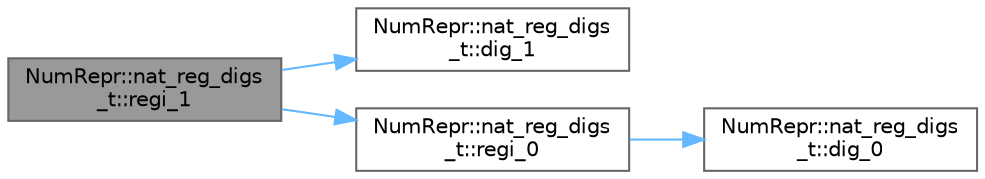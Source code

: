 digraph "NumRepr::nat_reg_digs_t::regi_1"
{
 // INTERACTIVE_SVG=YES
 // LATEX_PDF_SIZE
  bgcolor="transparent";
  edge [fontname=Helvetica,fontsize=10,labelfontname=Helvetica,labelfontsize=10];
  node [fontname=Helvetica,fontsize=10,shape=box,height=0.2,width=0.4];
  rankdir="LR";
  Node1 [label="NumRepr::nat_reg_digs\l_t::regi_1",height=0.2,width=0.4,color="gray40", fillcolor="grey60", style="filled", fontcolor="black",tooltip=" "];
  Node1 -> Node2 [color="steelblue1",style="solid"];
  Node2 [label="NumRepr::nat_reg_digs\l_t::dig_1",height=0.2,width=0.4,color="grey40", fillcolor="white", style="filled",URL="$struct_num_repr_1_1nat__reg__digs__t.html#af5f8d64e4139b59eada5483f2e3b4713",tooltip=" "];
  Node1 -> Node3 [color="steelblue1",style="solid"];
  Node3 [label="NumRepr::nat_reg_digs\l_t::regi_0",height=0.2,width=0.4,color="grey40", fillcolor="white", style="filled",URL="$struct_num_repr_1_1nat__reg__digs__t.html#acf4ea2de98d127c1bfc0ffef53fc2843",tooltip="ARRAYS DE ENTEROS (CONSTANTES EN TIEMPO DE COMPILACION INMEDIATAS)"];
  Node3 -> Node4 [color="steelblue1",style="solid"];
  Node4 [label="NumRepr::nat_reg_digs\l_t::dig_0",height=0.2,width=0.4,color="grey40", fillcolor="white", style="filled",URL="$struct_num_repr_1_1nat__reg__digs__t.html#a85a8b769de34b30bc8f57d8fe7b6eca7",tooltip=" "];
}
